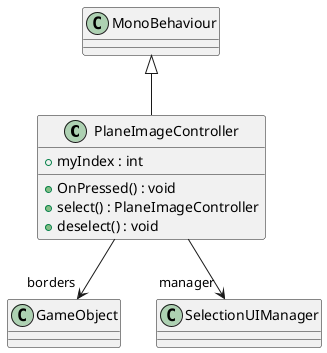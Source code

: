 @startuml
class PlaneImageController {
    + myIndex : int
    + OnPressed() : void
    + select() : PlaneImageController
    + deselect() : void
}
MonoBehaviour <|-- PlaneImageController
PlaneImageController --> "borders" GameObject
PlaneImageController --> "manager" SelectionUIManager
@enduml
